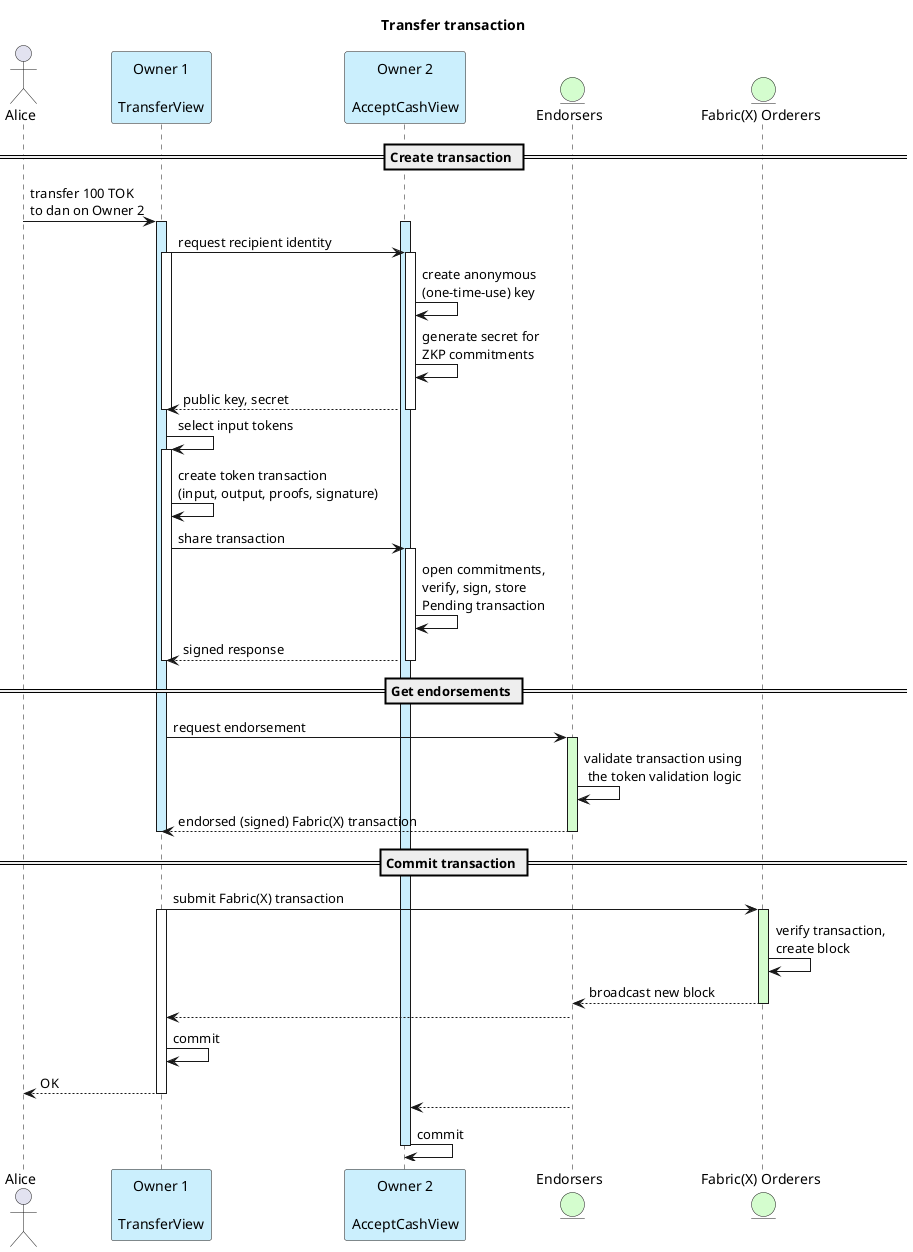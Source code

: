 @startuml
title Transfer transaction

actor "Alice" as a
participant "Owner 1\n\nTransferView" as tv #CBEFFD
participant "Owner 2\n\nAcceptCashView" as bi #CBEFFD

entity "Endorsers" as peers #D4FDCE
entity "Fabric(X) Orderers" as orderers #D4FDCE

== Create transaction ==
a -> tv : transfer 100 TOK\nto dan on Owner 2
activate tv #CBEFFD
activate bi #CBEFFD
tv -> bi : request recipient identity

activate tv

activate bi
bi -> bi : create anonymous\n(one-time-use) key
bi -> bi : generate secret for\nZKP commitments
return public key, secret
deactivate tv

tv -> tv : select input tokens
activate tv
tv -> tv : create token transaction\n(input, output, proofs, signature)
tv -> bi : share transaction
activate bi
bi -> bi : open commitments,\nverify, sign, store\nPending transaction
return signed response
deactivate tv

== Get endorsements ==
tv -> peers : request endorsement
activate peers #D4FDCE
peers -> peers : validate transaction using\n the token validation logic
return endorsed (signed) Fabric(X) transaction
deactivate tv

== Commit transaction ==
tv -> orderers : submit Fabric(X) transaction
activate tv
activate orderers #D4FDCE
orderers -> orderers : verify transaction,\ncreate block
orderers --> peers : broadcast new block
deactivate orderers
peers --> tv
tv -> tv : commit
tv --> a : OK
deactivate tv
deactivate tv

peers --> bi
bi -> bi : commit
deactivate bi

@enduml

